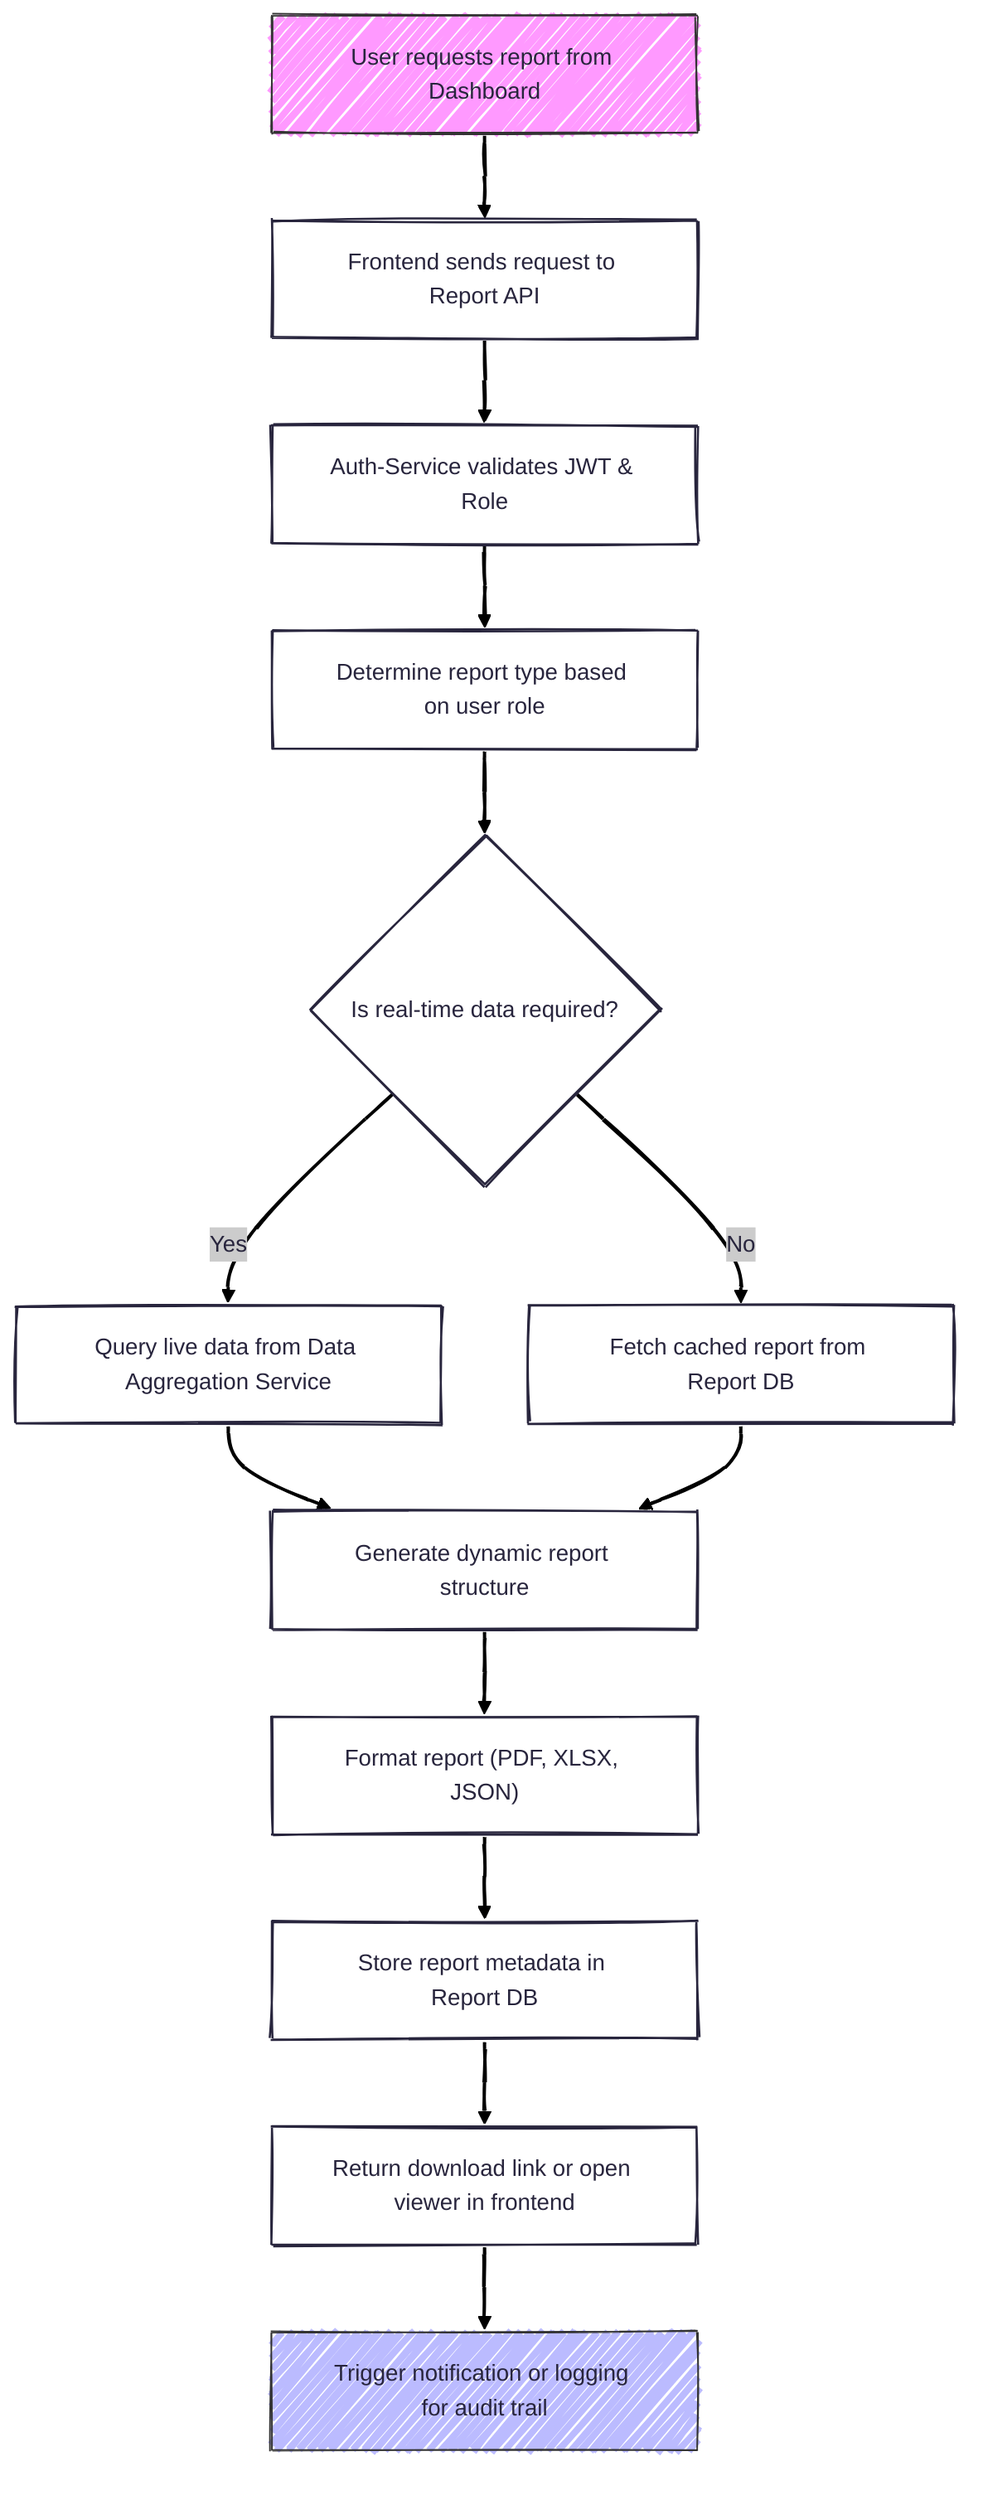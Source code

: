 ---
config:
  theme: redux
  look: handDrawn
---
flowchart TD
    A[User requests report from Dashboard] --> B[Frontend sends request to Report API]
    B --> C[Auth-Service validates JWT & Role]
    C --> D[Determine report type based on user role]
    D --> E{Is real-time data required?}
    E -- Yes --> F[Query live data from Data Aggregation Service]
    E -- No --> G[Fetch cached report from Report DB]
    F --> H[Generate dynamic report structure]
    G --> H
    H --> I["Format report (PDF, XLSX, JSON)"]
    I --> J[Store report metadata in Report DB]
    J --> K[Return download link or open viewer in frontend]
    K --> L[Trigger notification or logging for audit trail]
    style A fill:#f9f,stroke:#333,stroke-width:1px
    style L fill:#bbf,stroke:#333,stroke-width:1px
